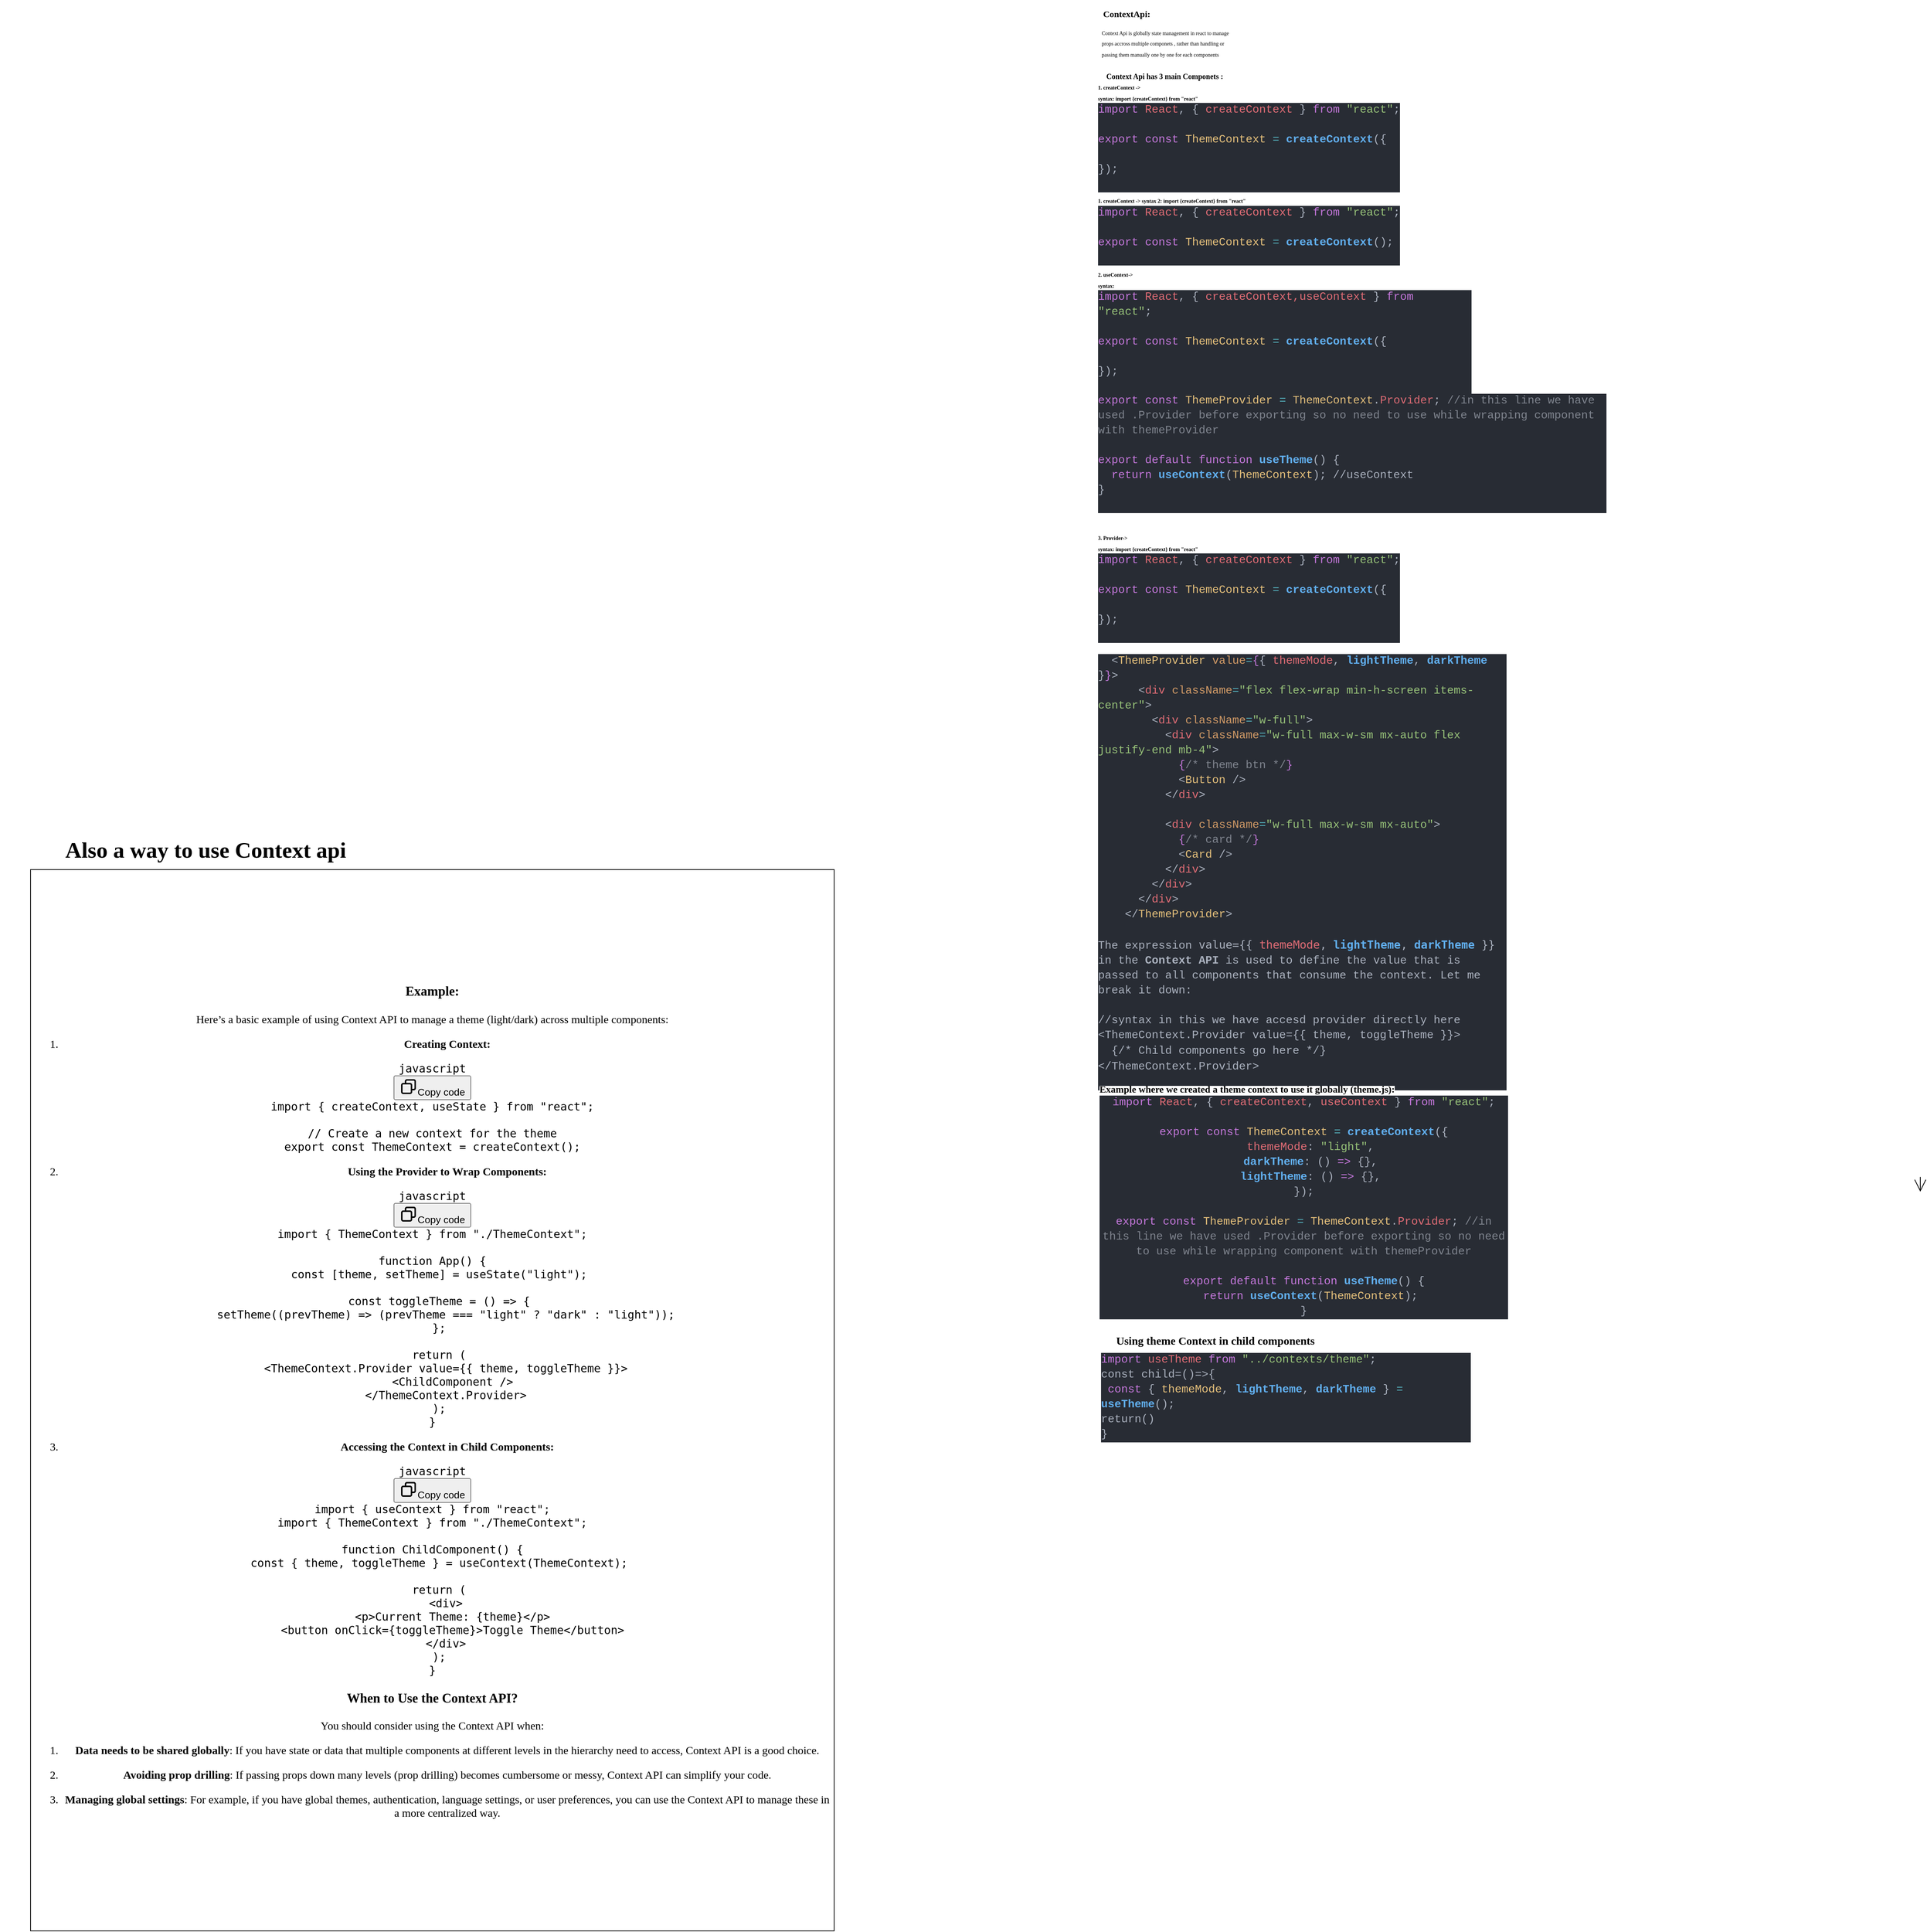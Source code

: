 <mxfile>
    <diagram id="ZFCFdrbxNpFnpmd12jei" name="Page-1">
        <mxGraphModel dx="6640" dy="3255" grid="0" gridSize="10" guides="1" tooltips="1" connect="1" arrows="1" fold="1" page="0" pageScale="1" pageWidth="850" pageHeight="1100" math="0" shadow="0">
            <root>
                <mxCell id="0"/>
                <mxCell id="1" parent="0"/>
                <mxCell id="2" value="&lt;p&gt;&lt;b&gt;&lt;font face=&quot;Comic Sans MS&quot;&gt;ContextApi:&amp;nbsp;&lt;/font&gt;&lt;/b&gt;&lt;/p&gt;" style="text;strokeColor=none;fillColor=none;html=1;align=center;verticalAlign=middle;whiteSpace=wrap;rounded=0;" vertex="1" parent="1">
                    <mxGeometry x="-155" y="-43" width="60" height="30" as="geometry"/>
                </mxCell>
                <mxCell id="4" value="&lt;font style=&quot;font-size: 7px;&quot;&gt;Context Api is globally state management in react to manage props accross multiple componets , rather than handling or passing them manually one by one for each components&amp;nbsp;&lt;/font&gt;" style="text;strokeColor=none;fillColor=none;html=1;align=left;verticalAlign=middle;whiteSpace=wrap;rounded=0;fontFamily=Comic Sans MS;" vertex="1" parent="1">
                    <mxGeometry x="-162" y="-20" width="183" height="59" as="geometry"/>
                </mxCell>
                <mxCell id="5" value="&lt;b&gt;&lt;font style=&quot;font-size: 10px;&quot;&gt;Context Api has 3 main Componets :&lt;/font&gt;&lt;/b&gt;" style="text;html=1;align=center;verticalAlign=middle;resizable=0;points=[];autosize=1;strokeColor=none;fillColor=none;fontSize=7;fontFamily=Comic Sans MS;" vertex="1" parent="1">
                    <mxGeometry x="-174" y="43" width="195" height="24" as="geometry"/>
                </mxCell>
                <mxCell id="6" value="&lt;span style=&quot;font-size: 7px;&quot;&gt;&lt;b&gt;1. createContext -&amp;gt;&amp;nbsp;&lt;br&gt;syntax: import {createContext} from &quot;react&quot;&lt;br&gt;&lt;/b&gt;&lt;/span&gt;&lt;div style=&quot;color: rgb(171, 178, 191); background-color: rgb(40, 44, 52); font-family: Consolas, &amp;quot;Courier New&amp;quot;, monospace; font-size: 15px; line-height: 20px;&quot;&gt;&lt;div&gt;&lt;span style=&quot;color: #c678dd;&quot;&gt;import&lt;/span&gt; &lt;span style=&quot;color: #e06c75;&quot;&gt;React&lt;/span&gt;, { &lt;span style=&quot;color: #e06c75;&quot;&gt;createContext&lt;/span&gt;&amp;nbsp;} &lt;span style=&quot;color: #c678dd;&quot;&gt;from&lt;/span&gt; &lt;span style=&quot;color: #98c379;&quot;&gt;&quot;react&quot;&lt;/span&gt;;&lt;/div&gt;&lt;br&gt;&lt;div&gt;&lt;span style=&quot;color: #c678dd;&quot;&gt;export&lt;/span&gt; &lt;span style=&quot;color: #c678dd;&quot;&gt;const&lt;/span&gt; &lt;span style=&quot;color: #e5c07b;&quot;&gt;ThemeContext&lt;/span&gt; &lt;span style=&quot;color: #56b6c2;&quot;&gt;=&lt;/span&gt; &lt;span style=&quot;color: #61afef;font-weight: bold;&quot;&gt;createContext&lt;/span&gt;({&lt;/div&gt;&lt;div&gt;&lt;br&gt;&lt;/div&gt;&lt;div&gt;});&lt;/div&gt;&lt;br&gt;&lt;/div&gt;" style="text;strokeColor=none;fillColor=none;html=1;align=left;verticalAlign=middle;whiteSpace=wrap;rounded=0;fontFamily=Comic Sans MS;" vertex="1" parent="1">
                    <mxGeometry x="-167" y="53" width="503" height="165" as="geometry"/>
                </mxCell>
                <mxCell id="7" value="&lt;span style=&quot;font-size: 7px;&quot;&gt;&lt;b&gt;1. createContext -&amp;gt;&amp;nbsp;syntax 2: import {createContext} from &quot;react&quot;&lt;br&gt;&lt;/b&gt;&lt;/span&gt;&lt;div style=&quot;color: rgb(171, 178, 191); background-color: rgb(40, 44, 52); font-family: Consolas, &amp;quot;Courier New&amp;quot;, monospace; font-size: 15px; line-height: 20px;&quot;&gt;&lt;div&gt;&lt;span style=&quot;color: #c678dd;&quot;&gt;import&lt;/span&gt; &lt;span style=&quot;color: #e06c75;&quot;&gt;React&lt;/span&gt;, { &lt;span style=&quot;color: #e06c75;&quot;&gt;createContext&lt;/span&gt;&amp;nbsp;} &lt;span style=&quot;color: #c678dd;&quot;&gt;from&lt;/span&gt; &lt;span style=&quot;color: #98c379;&quot;&gt;&quot;react&quot;&lt;/span&gt;;&lt;/div&gt;&lt;br&gt;&lt;div&gt;&lt;span style=&quot;color: #c678dd;&quot;&gt;export&lt;/span&gt; &lt;span style=&quot;color: #c678dd;&quot;&gt;const&lt;/span&gt; &lt;span style=&quot;color: #e5c07b;&quot;&gt;ThemeContext&lt;/span&gt; &lt;span style=&quot;color: #56b6c2;&quot;&gt;=&lt;/span&gt; &lt;span style=&quot;color: #61afef;font-weight: bold;&quot;&gt;createContext&lt;/span&gt;();&lt;/div&gt;&lt;br&gt;&lt;/div&gt;" style="text;strokeColor=none;fillColor=none;html=1;align=left;verticalAlign=middle;whiteSpace=wrap;rounded=0;fontFamily=Comic Sans MS;" vertex="1" parent="1">
                    <mxGeometry x="-167" y="178" width="503" height="165" as="geometry"/>
                </mxCell>
                <mxCell id="8" value="&lt;span style=&quot;font-size: 7px;&quot;&gt;&lt;b&gt;2. useContext-&amp;gt;&amp;nbsp;&lt;br&gt;syntax:&amp;nbsp;&lt;br&gt;&lt;/b&gt;&lt;/span&gt;&lt;div style=&quot;color: rgb(171, 178, 191); background-color: rgb(40, 44, 52); font-family: Consolas, &amp;quot;Courier New&amp;quot;, monospace; font-size: 15px; line-height: 20px;&quot;&gt;&lt;div&gt;&lt;span style=&quot;color: #c678dd;&quot;&gt;import&lt;/span&gt; &lt;span style=&quot;color: #e06c75;&quot;&gt;React&lt;/span&gt;, { &lt;span style=&quot;color: #e06c75;&quot;&gt;createContext,useContext&lt;/span&gt;&amp;nbsp;} &lt;span style=&quot;color: #c678dd;&quot;&gt;from&lt;/span&gt; &lt;span style=&quot;color: #98c379;&quot;&gt;&quot;react&quot;&lt;/span&gt;;&lt;/div&gt;&lt;br&gt;&lt;div&gt;&lt;span style=&quot;color: #c678dd;&quot;&gt;export&lt;/span&gt; &lt;span style=&quot;color: #c678dd;&quot;&gt;const&lt;/span&gt; &lt;span style=&quot;color: #e5c07b;&quot;&gt;ThemeContext&lt;/span&gt; &lt;span style=&quot;color: #56b6c2;&quot;&gt;=&lt;/span&gt; &lt;span style=&quot;color: #61afef;font-weight: bold;&quot;&gt;createContext&lt;/span&gt;({&lt;/div&gt;&lt;div&gt;&lt;br&gt;&lt;/div&gt;&lt;div&gt;});&lt;/div&gt;&lt;br&gt;&lt;/div&gt;" style="text;strokeColor=none;fillColor=none;html=1;align=left;verticalAlign=middle;whiteSpace=wrap;rounded=0;fontFamily=Comic Sans MS;" vertex="1" parent="1">
                    <mxGeometry x="-167" y="309" width="503" height="176" as="geometry"/>
                </mxCell>
                <mxCell id="9" value="&lt;div style=&quot;color: rgb(171, 178, 191); background-color: rgb(40, 44, 52); font-family: Consolas, &amp;quot;Courier New&amp;quot;, monospace; font-weight: normal; font-size: 15px; line-height: 20px;&quot;&gt;&lt;div&gt;&lt;span style=&quot;color: #c678dd;&quot;&gt;export&lt;/span&gt;&lt;span style=&quot;color: #abb2bf;&quot;&gt; &lt;/span&gt;&lt;span style=&quot;color: #c678dd;&quot;&gt;const&lt;/span&gt;&lt;span style=&quot;color: #abb2bf;&quot;&gt; &lt;/span&gt;&lt;span style=&quot;color: #e5c07b;&quot;&gt;ThemeProvider&lt;/span&gt;&lt;span style=&quot;color: #abb2bf;&quot;&gt; &lt;/span&gt;&lt;span style=&quot;color: #56b6c2;&quot;&gt;=&lt;/span&gt;&lt;span style=&quot;color: #abb2bf;&quot;&gt; &lt;/span&gt;&lt;span style=&quot;color: #e5c07b;&quot;&gt;ThemeContext&lt;/span&gt;&lt;span style=&quot;color: #abb2bf;&quot;&gt;.&lt;/span&gt;&lt;span style=&quot;color: #e06c75;&quot;&gt;Provider&lt;/span&gt;&lt;span style=&quot;color: #abb2bf;&quot;&gt;; &lt;/span&gt;&lt;span style=&quot;color: #7f848e;&quot;&gt;//in this line we have used .Provider before exporting so no need to use while wrapping component with themeProvider&lt;/span&gt;&lt;/div&gt;&lt;br&gt;&lt;div&gt;&lt;span style=&quot;color: #c678dd;&quot;&gt;export&lt;/span&gt;&lt;span style=&quot;color: #abb2bf;&quot;&gt; &lt;/span&gt;&lt;span style=&quot;color: #c678dd;&quot;&gt;default&lt;/span&gt;&lt;span style=&quot;color: #abb2bf;&quot;&gt; &lt;/span&gt;&lt;span style=&quot;color: #c678dd;&quot;&gt;function&lt;/span&gt;&lt;span style=&quot;color: #abb2bf;&quot;&gt; &lt;/span&gt;&lt;span style=&quot;color: #61afef;font-weight: bold;&quot;&gt;useTheme&lt;/span&gt;&lt;span style=&quot;color: #abb2bf;&quot;&gt;() {&lt;/span&gt;&lt;/div&gt;&lt;div&gt;&lt;span style=&quot;color: #abb2bf;&quot;&gt;&amp;nbsp; &lt;/span&gt;&lt;span style=&quot;color: #c678dd;&quot;&gt;return&lt;/span&gt;&lt;span style=&quot;color: #abb2bf;&quot;&gt; &lt;/span&gt;&lt;span style=&quot;color: #61afef;font-weight: bold;&quot;&gt;useContext&lt;/span&gt;&lt;span style=&quot;color: #abb2bf;&quot;&gt;(&lt;/span&gt;&lt;span style=&quot;color: #e5c07b;&quot;&gt;ThemeContext&lt;/span&gt;&lt;span style=&quot;color: #abb2bf;&quot;&gt;); //useContext&lt;/span&gt;&lt;/div&gt;&lt;div&gt;&lt;span style=&quot;color: #abb2bf;&quot;&gt;}&lt;/span&gt;&lt;/div&gt;&lt;br&gt;&lt;/div&gt;" style="text;whiteSpace=wrap;html=1;fontSize=10;fontFamily=Comic Sans MS;" vertex="1" parent="1">
                    <mxGeometry x="-167" y="474" width="684" height="150" as="geometry"/>
                </mxCell>
                <mxCell id="10" value="&lt;span style=&quot;font-size: 7px;&quot;&gt;&lt;b&gt;3. Provider-&amp;gt;&amp;nbsp;&lt;br&gt;syntax: import {createContext} from &quot;react&quot;&lt;br&gt;&lt;/b&gt;&lt;/span&gt;&lt;div style=&quot;color: rgb(171, 178, 191); background-color: rgb(40, 44, 52); font-family: Consolas, &amp;quot;Courier New&amp;quot;, monospace; font-size: 15px; line-height: 20px;&quot;&gt;&lt;div&gt;&lt;span style=&quot;color: #c678dd;&quot;&gt;import&lt;/span&gt; &lt;span style=&quot;color: #e06c75;&quot;&gt;React&lt;/span&gt;, { &lt;span style=&quot;color: #e06c75;&quot;&gt;createContext&lt;/span&gt;&amp;nbsp;} &lt;span style=&quot;color: #c678dd;&quot;&gt;from&lt;/span&gt; &lt;span style=&quot;color: #98c379;&quot;&gt;&quot;react&quot;&lt;/span&gt;;&lt;/div&gt;&lt;br&gt;&lt;div&gt;&lt;span style=&quot;color: #c678dd;&quot;&gt;export&lt;/span&gt; &lt;span style=&quot;color: #c678dd;&quot;&gt;const&lt;/span&gt; &lt;span style=&quot;color: #e5c07b;&quot;&gt;ThemeContext&lt;/span&gt; &lt;span style=&quot;color: #56b6c2;&quot;&gt;=&lt;/span&gt; &lt;span style=&quot;color: #61afef;font-weight: bold;&quot;&gt;createContext&lt;/span&gt;({&lt;/div&gt;&lt;div&gt;&lt;br&gt;&lt;/div&gt;&lt;div&gt;});&lt;/div&gt;&lt;br&gt;&lt;/div&gt;" style="text;strokeColor=none;fillColor=none;html=1;align=left;verticalAlign=middle;whiteSpace=wrap;rounded=0;fontFamily=Comic Sans MS;" vertex="1" parent="1">
                    <mxGeometry x="-167" y="652" width="503" height="176" as="geometry"/>
                </mxCell>
                <mxCell id="13" value="&lt;div style=&quot;background-color: rgb(40, 44, 52); line-height: 20px;&quot;&gt;&lt;div style=&quot;color: rgb(171, 178, 191); font-family: Consolas, &amp;quot;Courier New&amp;quot;, monospace; font-size: 15px; font-weight: normal;&quot;&gt;&lt;span style=&quot;color: #abb2bf;&quot;&gt;&amp;nbsp; &lt;/span&gt;&lt;span style=&quot;color: #abb2bf;&quot;&gt;&amp;lt;&lt;/span&gt;&lt;span style=&quot;color: #e5c07b;&quot;&gt;ThemeProvider&lt;/span&gt;&lt;span style=&quot;color: #abb2bf;&quot;&gt; &lt;/span&gt;&lt;span style=&quot;color: #d19a66;&quot;&gt;value&lt;/span&gt;&lt;span style=&quot;color: #56b6c2;&quot;&gt;=&lt;/span&gt;&lt;span style=&quot;color: #c678dd;&quot;&gt;{&lt;/span&gt;&lt;span style=&quot;color: #abb2bf;&quot;&gt;{ &lt;/span&gt;&lt;span style=&quot;color: #e06c75;&quot;&gt;themeMode&lt;/span&gt;&lt;span style=&quot;color: #abb2bf;&quot;&gt;, &lt;/span&gt;&lt;span style=&quot;color: #61afef;font-weight: bold;&quot;&gt;lightTheme&lt;/span&gt;&lt;span style=&quot;color: #abb2bf;&quot;&gt;, &lt;/span&gt;&lt;span style=&quot;color: #61afef;font-weight: bold;&quot;&gt;darkTheme&lt;/span&gt;&lt;span style=&quot;color: #abb2bf;&quot;&gt; }&lt;/span&gt;&lt;span style=&quot;color: #c678dd;&quot;&gt;}&lt;/span&gt;&lt;span style=&quot;color: #abb2bf;&quot;&gt;&amp;gt;&lt;/span&gt;&lt;/div&gt;&lt;div style=&quot;color: rgb(171, 178, 191); font-family: Consolas, &amp;quot;Courier New&amp;quot;, monospace; font-size: 15px; font-weight: normal;&quot;&gt;&lt;span style=&quot;color: #abb2bf;&quot;&gt;&amp;nbsp; &amp;nbsp; &amp;nbsp; &lt;/span&gt;&lt;span style=&quot;color: #abb2bf;&quot;&gt;&amp;lt;&lt;/span&gt;&lt;span style=&quot;color: #e06c75;&quot;&gt;div&lt;/span&gt;&lt;span style=&quot;color: #abb2bf;&quot;&gt; &lt;/span&gt;&lt;span style=&quot;color: #d19a66;&quot;&gt;className&lt;/span&gt;&lt;span style=&quot;color: #56b6c2;&quot;&gt;=&lt;/span&gt;&lt;span style=&quot;color: #98c379;&quot;&gt;&quot;flex flex-wrap min-h-screen items-center&quot;&lt;/span&gt;&lt;span style=&quot;color: #abb2bf;&quot;&gt;&amp;gt;&lt;/span&gt;&lt;/div&gt;&lt;div style=&quot;color: rgb(171, 178, 191); font-family: Consolas, &amp;quot;Courier New&amp;quot;, monospace; font-size: 15px; font-weight: normal;&quot;&gt;&lt;span style=&quot;color: #abb2bf;&quot;&gt;&amp;nbsp; &amp;nbsp; &amp;nbsp; &amp;nbsp; &lt;/span&gt;&lt;span style=&quot;color: #abb2bf;&quot;&gt;&amp;lt;&lt;/span&gt;&lt;span style=&quot;color: #e06c75;&quot;&gt;div&lt;/span&gt;&lt;span style=&quot;color: #abb2bf;&quot;&gt; &lt;/span&gt;&lt;span style=&quot;color: #d19a66;&quot;&gt;className&lt;/span&gt;&lt;span style=&quot;color: #56b6c2;&quot;&gt;=&lt;/span&gt;&lt;span style=&quot;color: #98c379;&quot;&gt;&quot;w-full&quot;&lt;/span&gt;&lt;span style=&quot;color: #abb2bf;&quot;&gt;&amp;gt;&lt;/span&gt;&lt;/div&gt;&lt;div style=&quot;color: rgb(171, 178, 191); font-family: Consolas, &amp;quot;Courier New&amp;quot;, monospace; font-size: 15px; font-weight: normal;&quot;&gt;&lt;span style=&quot;color: #abb2bf;&quot;&gt;&amp;nbsp; &amp;nbsp; &amp;nbsp; &amp;nbsp; &amp;nbsp; &lt;/span&gt;&lt;span style=&quot;color: #abb2bf;&quot;&gt;&amp;lt;&lt;/span&gt;&lt;span style=&quot;color: #e06c75;&quot;&gt;div&lt;/span&gt;&lt;span style=&quot;color: #abb2bf;&quot;&gt; &lt;/span&gt;&lt;span style=&quot;color: #d19a66;&quot;&gt;className&lt;/span&gt;&lt;span style=&quot;color: #56b6c2;&quot;&gt;=&lt;/span&gt;&lt;span style=&quot;color: #98c379;&quot;&gt;&quot;w-full max-w-sm mx-auto flex justify-end mb-4&quot;&lt;/span&gt;&lt;span style=&quot;color: #abb2bf;&quot;&gt;&amp;gt;&lt;/span&gt;&lt;/div&gt;&lt;div style=&quot;color: rgb(171, 178, 191); font-family: Consolas, &amp;quot;Courier New&amp;quot;, monospace; font-size: 15px; font-weight: normal;&quot;&gt;&lt;span style=&quot;color: #abb2bf;&quot;&gt;&amp;nbsp; &amp;nbsp; &amp;nbsp; &amp;nbsp; &amp;nbsp; &amp;nbsp; &lt;/span&gt;&lt;span style=&quot;color: #c678dd;&quot;&gt;{&lt;/span&gt;&lt;span style=&quot;color: #7f848e;&quot;&gt;/* theme btn */&lt;/span&gt;&lt;span style=&quot;color: #c678dd;&quot;&gt;}&lt;/span&gt;&lt;/div&gt;&lt;div style=&quot;color: rgb(171, 178, 191); font-family: Consolas, &amp;quot;Courier New&amp;quot;, monospace; font-size: 15px; font-weight: normal;&quot;&gt;&lt;span style=&quot;color: #abb2bf;&quot;&gt;&amp;nbsp; &amp;nbsp; &amp;nbsp; &amp;nbsp; &amp;nbsp; &amp;nbsp; &lt;/span&gt;&lt;span style=&quot;color: #abb2bf;&quot;&gt;&amp;lt;&lt;/span&gt;&lt;span style=&quot;color: #e5c07b;&quot;&gt;Button&lt;/span&gt;&lt;span style=&quot;color: #abb2bf;&quot;&gt; &lt;/span&gt;&lt;span style=&quot;color: #abb2bf;&quot;&gt;/&amp;gt;&lt;/span&gt;&lt;/div&gt;&lt;div style=&quot;color: rgb(171, 178, 191); font-family: Consolas, &amp;quot;Courier New&amp;quot;, monospace; font-size: 15px; font-weight: normal;&quot;&gt;&lt;span style=&quot;color: #abb2bf;&quot;&gt;&amp;nbsp; &amp;nbsp; &amp;nbsp; &amp;nbsp; &amp;nbsp; &lt;/span&gt;&lt;span style=&quot;color: #abb2bf;&quot;&gt;&amp;lt;/&lt;/span&gt;&lt;span style=&quot;color: #e06c75;&quot;&gt;div&lt;/span&gt;&lt;span style=&quot;color: #abb2bf;&quot;&gt;&amp;gt;&lt;/span&gt;&lt;/div&gt;&lt;br&gt;&lt;div style=&quot;color: rgb(171, 178, 191); font-family: Consolas, &amp;quot;Courier New&amp;quot;, monospace; font-size: 15px; font-weight: normal;&quot;&gt;&lt;span style=&quot;color: #abb2bf;&quot;&gt;&amp;nbsp; &amp;nbsp; &amp;nbsp; &amp;nbsp; &amp;nbsp; &lt;/span&gt;&lt;span style=&quot;color: #abb2bf;&quot;&gt;&amp;lt;&lt;/span&gt;&lt;span style=&quot;color: #e06c75;&quot;&gt;div&lt;/span&gt;&lt;span style=&quot;color: #abb2bf;&quot;&gt; &lt;/span&gt;&lt;span style=&quot;color: #d19a66;&quot;&gt;className&lt;/span&gt;&lt;span style=&quot;color: #56b6c2;&quot;&gt;=&lt;/span&gt;&lt;span style=&quot;color: #98c379;&quot;&gt;&quot;w-full max-w-sm mx-auto&quot;&lt;/span&gt;&lt;span style=&quot;color: #abb2bf;&quot;&gt;&amp;gt;&lt;/span&gt;&lt;/div&gt;&lt;div style=&quot;color: rgb(171, 178, 191); font-family: Consolas, &amp;quot;Courier New&amp;quot;, monospace; font-size: 15px; font-weight: normal;&quot;&gt;&lt;span style=&quot;color: #abb2bf;&quot;&gt;&amp;nbsp; &amp;nbsp; &amp;nbsp; &amp;nbsp; &amp;nbsp; &amp;nbsp; &lt;/span&gt;&lt;span style=&quot;color: #c678dd;&quot;&gt;{&lt;/span&gt;&lt;span style=&quot;color: #7f848e;&quot;&gt;/* card */&lt;/span&gt;&lt;span style=&quot;color: #c678dd;&quot;&gt;}&lt;/span&gt;&lt;/div&gt;&lt;div style=&quot;color: rgb(171, 178, 191); font-family: Consolas, &amp;quot;Courier New&amp;quot;, monospace; font-size: 15px; font-weight: normal;&quot;&gt;&lt;span style=&quot;color: #abb2bf;&quot;&gt;&amp;nbsp; &amp;nbsp; &amp;nbsp; &amp;nbsp; &amp;nbsp; &amp;nbsp; &lt;/span&gt;&lt;span style=&quot;color: #abb2bf;&quot;&gt;&amp;lt;&lt;/span&gt;&lt;span style=&quot;color: #e5c07b;&quot;&gt;Card&lt;/span&gt;&lt;span style=&quot;color: #abb2bf;&quot;&gt; &lt;/span&gt;&lt;span style=&quot;color: #abb2bf;&quot;&gt;/&amp;gt;&lt;/span&gt;&lt;/div&gt;&lt;div style=&quot;color: rgb(171, 178, 191); font-family: Consolas, &amp;quot;Courier New&amp;quot;, monospace; font-size: 15px; font-weight: normal;&quot;&gt;&lt;span style=&quot;color: #abb2bf;&quot;&gt;&amp;nbsp; &amp;nbsp; &amp;nbsp; &amp;nbsp; &amp;nbsp; &lt;/span&gt;&lt;span style=&quot;color: #abb2bf;&quot;&gt;&amp;lt;/&lt;/span&gt;&lt;span style=&quot;color: #e06c75;&quot;&gt;div&lt;/span&gt;&lt;span style=&quot;color: #abb2bf;&quot;&gt;&amp;gt;&lt;/span&gt;&lt;/div&gt;&lt;div style=&quot;color: rgb(171, 178, 191); font-family: Consolas, &amp;quot;Courier New&amp;quot;, monospace; font-size: 15px; font-weight: normal;&quot;&gt;&lt;span style=&quot;color: #abb2bf;&quot;&gt;&amp;nbsp; &amp;nbsp; &amp;nbsp; &amp;nbsp; &lt;/span&gt;&lt;span style=&quot;color: #abb2bf;&quot;&gt;&amp;lt;/&lt;/span&gt;&lt;span style=&quot;color: #e06c75;&quot;&gt;div&lt;/span&gt;&lt;span style=&quot;color: #abb2bf;&quot;&gt;&amp;gt;&lt;/span&gt;&lt;/div&gt;&lt;div style=&quot;color: rgb(171, 178, 191); font-family: Consolas, &amp;quot;Courier New&amp;quot;, monospace; font-size: 15px; font-weight: normal;&quot;&gt;&lt;span style=&quot;color: #abb2bf;&quot;&gt;&amp;nbsp; &amp;nbsp; &amp;nbsp; &lt;/span&gt;&lt;span style=&quot;color: #abb2bf;&quot;&gt;&amp;lt;/&lt;/span&gt;&lt;span style=&quot;color: #e06c75;&quot;&gt;div&lt;/span&gt;&lt;span style=&quot;color: #abb2bf;&quot;&gt;&amp;gt;&lt;/span&gt;&lt;/div&gt;&lt;div style=&quot;color: rgb(171, 178, 191); font-family: Consolas, &amp;quot;Courier New&amp;quot;, monospace; font-size: 15px; font-weight: normal;&quot;&gt;&lt;span style=&quot;color: #abb2bf;&quot;&gt;&amp;nbsp; &amp;nbsp; &lt;/span&gt;&lt;span style=&quot;color: #abb2bf;&quot;&gt;&amp;lt;/&lt;/span&gt;&lt;span style=&quot;color: #e5c07b;&quot;&gt;ThemeProvider&lt;/span&gt;&lt;span style=&quot;color: #abb2bf;&quot;&gt;&amp;gt;&lt;/span&gt;&lt;/div&gt;&lt;div style=&quot;color: rgb(171, 178, 191); font-family: Consolas, &amp;quot;Courier New&amp;quot;, monospace; font-size: 15px; font-weight: normal;&quot;&gt;&lt;span style=&quot;color: #abb2bf;&quot;&gt;&lt;br&gt;&lt;/span&gt;&lt;/div&gt;&lt;div style=&quot;color: rgb(171, 178, 191); font-family: Consolas, &amp;quot;Courier New&amp;quot;, monospace; font-size: 15px; font-weight: normal;&quot;&gt;The expression &lt;code&gt;value={&lt;span style=&quot;border-color: var(--border-color); color: rgb(171, 178, 191); background-color: rgb(40, 44, 52);&quot;&gt;{&amp;nbsp;&lt;/span&gt;&lt;span style=&quot;border-color: var(--border-color); background-color: rgb(40, 44, 52); color: rgb(224, 108, 117);&quot;&gt;themeMode&lt;/span&gt;&lt;span style=&quot;border-color: var(--border-color); color: rgb(171, 178, 191); background-color: rgb(40, 44, 52);&quot;&gt;,&amp;nbsp;&lt;/span&gt;&lt;span style=&quot;border-color: var(--border-color); background-color: rgb(40, 44, 52); color: rgb(97, 175, 239); font-weight: bold;&quot;&gt;lightTheme&lt;/span&gt;&lt;span style=&quot;border-color: var(--border-color); color: rgb(171, 178, 191); background-color: rgb(40, 44, 52);&quot;&gt;,&amp;nbsp;&lt;/span&gt;&lt;span style=&quot;border-color: var(--border-color); background-color: rgb(40, 44, 52); color: rgb(97, 175, 239); font-weight: bold;&quot;&gt;darkTheme&lt;/span&gt;&lt;span style=&quot;border-color: var(--border-color); color: rgb(171, 178, 191); background-color: rgb(40, 44, 52);&quot;&gt;&amp;nbsp;}&lt;/span&gt;}&lt;/code&gt; in the &lt;strong&gt;Context API&lt;/strong&gt; is used to define the value that is passed to all components that consume the context. Let me break it down:&lt;span style=&quot;color: #abb2bf;&quot;&gt;&lt;br&gt;&lt;/span&gt;&lt;/div&gt;&lt;div style=&quot;color: rgb(171, 178, 191); font-family: Consolas, &amp;quot;Courier New&amp;quot;, monospace; font-size: 15px; font-weight: normal;&quot;&gt;&lt;br&gt;&lt;/div&gt;&lt;div style=&quot;color: rgb(171, 178, 191); font-family: Consolas, &amp;quot;Courier New&amp;quot;, monospace; font-size: 15px; font-weight: normal;&quot;&gt;//syntax in this we have accesd provider directly here&lt;/div&gt;&lt;div style=&quot;&quot;&gt;&lt;div style=&quot;&quot;&gt;&lt;font face=&quot;Consolas, Courier New, monospace&quot; color=&quot;#abb2bf&quot;&gt;&lt;span style=&quot;font-size: 15px;&quot;&gt;&amp;lt;ThemeContext.Provider value={{ theme, toggleTheme }}&amp;gt;&lt;/span&gt;&lt;/font&gt;&lt;/div&gt;&lt;div style=&quot;&quot;&gt;&lt;font face=&quot;Consolas, Courier New, monospace&quot; color=&quot;#abb2bf&quot;&gt;&lt;span style=&quot;font-size: 15px;&quot;&gt;&amp;nbsp; {/* Child components go here */}&lt;/span&gt;&lt;/font&gt;&lt;/div&gt;&lt;div style=&quot;&quot;&gt;&lt;font face=&quot;Consolas, Courier New, monospace&quot; color=&quot;#abb2bf&quot;&gt;&lt;span style=&quot;font-size: 15px;&quot;&gt;&amp;lt;/ThemeContext.Provider&amp;gt;&lt;/span&gt;&lt;/font&gt;&lt;/div&gt;&lt;/div&gt;&lt;div style=&quot;color: rgb(171, 178, 191); font-family: Consolas, &amp;quot;Courier New&amp;quot;, monospace; font-size: 15px; font-weight: normal;&quot;&gt;&lt;br&gt;&lt;/div&gt;&lt;/div&gt;" style="text;whiteSpace=wrap;html=1;fontSize=10;fontFamily=Comic Sans MS;" vertex="1" parent="1">
                    <mxGeometry x="-167.0" y="823.001" width="550" height="362" as="geometry"/>
                </mxCell>
                <mxCell id="17" style="edgeStyle=none;curved=1;rounded=0;orthogonalLoop=1;jettySize=auto;html=1;fontFamily=Comic Sans MS;fontSize=13;endArrow=open;startSize=14;endSize=14;sourcePerimeterSpacing=8;targetPerimeterSpacing=8;" edge="1" parent="1">
                    <mxGeometry relative="1" as="geometry">
                        <mxPoint x="938" y="1531.166" as="sourcePoint"/>
                        <mxPoint x="938" y="1550.834" as="targetPoint"/>
                    </mxGeometry>
                </mxCell>
                <mxCell id="19" value="&lt;b style=&quot;border-color: var(--border-color); color: rgb(0, 0, 0); font-family: &amp;quot;Comic Sans MS&amp;quot;; font-size: 10px; font-style: normal; font-variant-ligatures: normal; font-variant-caps: normal; letter-spacing: normal; orphans: 2; text-align: center; text-indent: 0px; text-transform: none; widows: 2; word-spacing: 0px; -webkit-text-stroke-width: 0px; background-color: rgb(255, 255, 255); text-decoration-thickness: initial; text-decoration-style: initial; text-decoration-color: initial;&quot;&gt;&lt;font style=&quot;border-color: var(--border-color); font-size: 13px;&quot;&gt;Example where we created a theme context to use it globally (theme.js):&lt;/font&gt;&lt;/b&gt;&lt;br style=&quot;border-color: var(--border-color); color: rgb(0, 0, 0); font-family: &amp;quot;Comic Sans MS&amp;quot;; font-size: 10px; font-style: normal; font-variant-ligatures: normal; font-variant-caps: normal; font-weight: 400; letter-spacing: normal; orphans: 2; text-align: center; text-indent: 0px; text-transform: none; widows: 2; word-spacing: 0px; -webkit-text-stroke-width: 0px; background-color: rgb(255, 255, 255); text-decoration-thickness: initial; text-decoration-style: initial; text-decoration-color: initial;&quot;&gt;&lt;div style=&quot;border-color: var(--border-color); font-style: normal; font-variant-ligatures: normal; font-variant-caps: normal; font-weight: 400; letter-spacing: normal; orphans: 2; text-align: center; text-indent: 0px; text-transform: none; widows: 2; word-spacing: 0px; -webkit-text-stroke-width: 0px; text-decoration-thickness: initial; text-decoration-style: initial; text-decoration-color: initial; color: rgb(171, 178, 191); background-color: rgb(40, 44, 52); font-family: Consolas, &amp;quot;Courier New&amp;quot;, monospace; font-size: 15px; line-height: 20px;&quot;&gt;&lt;div style=&quot;border-color: var(--border-color);&quot;&gt;&lt;span style=&quot;border-color: var(--border-color); color: rgb(198, 120, 221);&quot;&gt;import&lt;/span&gt;&lt;span&gt;&amp;nbsp;&lt;/span&gt;&lt;span style=&quot;border-color: var(--border-color); color: rgb(224, 108, 117);&quot;&gt;React&lt;/span&gt;, {&lt;span&gt;&amp;nbsp;&lt;/span&gt;&lt;span style=&quot;border-color: var(--border-color); color: rgb(224, 108, 117);&quot;&gt;createContext&lt;/span&gt;,&lt;span&gt;&amp;nbsp;&lt;/span&gt;&lt;span style=&quot;border-color: var(--border-color); color: rgb(224, 108, 117);&quot;&gt;useContext&lt;/span&gt;&lt;span&gt;&amp;nbsp;&lt;/span&gt;}&lt;span&gt;&amp;nbsp;&lt;/span&gt;&lt;span style=&quot;border-color: var(--border-color); color: rgb(198, 120, 221);&quot;&gt;from&lt;/span&gt;&lt;span&gt;&amp;nbsp;&lt;/span&gt;&lt;span style=&quot;border-color: var(--border-color); color: rgb(152, 195, 121);&quot;&gt;&quot;react&quot;&lt;/span&gt;;&lt;/div&gt;&lt;br style=&quot;border-color: var(--border-color);&quot;&gt;&lt;div style=&quot;border-color: var(--border-color);&quot;&gt;&lt;span style=&quot;border-color: var(--border-color); color: rgb(198, 120, 221);&quot;&gt;export&lt;/span&gt;&lt;span&gt;&amp;nbsp;&lt;/span&gt;&lt;span style=&quot;border-color: var(--border-color); color: rgb(198, 120, 221);&quot;&gt;const&lt;/span&gt;&lt;span&gt;&amp;nbsp;&lt;/span&gt;&lt;span style=&quot;border-color: var(--border-color); color: rgb(229, 192, 123);&quot;&gt;ThemeContext&lt;/span&gt;&lt;span&gt;&amp;nbsp;&lt;/span&gt;&lt;span style=&quot;border-color: var(--border-color); color: rgb(86, 182, 194);&quot;&gt;=&lt;/span&gt;&lt;span&gt;&amp;nbsp;&lt;/span&gt;&lt;span style=&quot;border-color: var(--border-color); color: rgb(97, 175, 239); font-weight: bold;&quot;&gt;createContext&lt;/span&gt;({&lt;/div&gt;&lt;div style=&quot;border-color: var(--border-color);&quot;&gt;&amp;nbsp;&lt;span&gt;&amp;nbsp;&lt;/span&gt;&lt;span style=&quot;border-color: var(--border-color); color: rgb(224, 108, 117);&quot;&gt;themeMode&lt;/span&gt;:&lt;span&gt;&amp;nbsp;&lt;/span&gt;&lt;span style=&quot;border-color: var(--border-color); color: rgb(152, 195, 121);&quot;&gt;&quot;light&quot;&lt;/span&gt;,&lt;/div&gt;&lt;div style=&quot;border-color: var(--border-color);&quot;&gt;&amp;nbsp;&lt;span&gt;&amp;nbsp;&lt;/span&gt;&lt;span style=&quot;border-color: var(--border-color); color: rgb(97, 175, 239); font-weight: bold;&quot;&gt;darkTheme&lt;/span&gt;: ()&lt;span&gt;&amp;nbsp;&lt;/span&gt;&lt;span style=&quot;border-color: var(--border-color); color: rgb(198, 120, 221);&quot;&gt;=&amp;gt;&lt;/span&gt;&lt;span&gt;&amp;nbsp;&lt;/span&gt;{},&lt;/div&gt;&lt;div style=&quot;border-color: var(--border-color);&quot;&gt;&amp;nbsp;&lt;span&gt;&amp;nbsp;&lt;/span&gt;&lt;span style=&quot;border-color: var(--border-color); color: rgb(97, 175, 239); font-weight: bold;&quot;&gt;lightTheme&lt;/span&gt;: ()&lt;span&gt;&amp;nbsp;&lt;/span&gt;&lt;span style=&quot;border-color: var(--border-color); color: rgb(198, 120, 221);&quot;&gt;=&amp;gt;&lt;/span&gt;&lt;span&gt;&amp;nbsp;&lt;/span&gt;{},&lt;/div&gt;&lt;div style=&quot;border-color: var(--border-color);&quot;&gt;});&lt;/div&gt;&lt;br style=&quot;border-color: var(--border-color);&quot;&gt;&lt;div style=&quot;border-color: var(--border-color);&quot;&gt;&lt;span style=&quot;border-color: var(--border-color); color: rgb(198, 120, 221);&quot;&gt;export&lt;/span&gt;&lt;span&gt;&amp;nbsp;&lt;/span&gt;&lt;span style=&quot;border-color: var(--border-color); color: rgb(198, 120, 221);&quot;&gt;const&lt;/span&gt;&lt;span&gt;&amp;nbsp;&lt;/span&gt;&lt;span style=&quot;border-color: var(--border-color); color: rgb(229, 192, 123);&quot;&gt;ThemeProvider&lt;/span&gt;&lt;span&gt;&amp;nbsp;&lt;/span&gt;&lt;span style=&quot;border-color: var(--border-color); color: rgb(86, 182, 194);&quot;&gt;=&lt;/span&gt;&lt;span&gt;&amp;nbsp;&lt;/span&gt;&lt;span style=&quot;border-color: var(--border-color); color: rgb(229, 192, 123);&quot;&gt;ThemeContext&lt;/span&gt;.&lt;span style=&quot;border-color: var(--border-color); color: rgb(224, 108, 117);&quot;&gt;Provider&lt;/span&gt;;&lt;span&gt;&amp;nbsp;&lt;/span&gt;&lt;span style=&quot;border-color: var(--border-color); color: rgb(127, 132, 142);&quot;&gt;//in this line we have used .Provider before exporting so no need to use while wrapping component with themeProvider&lt;/span&gt;&lt;/div&gt;&lt;br style=&quot;border-color: var(--border-color);&quot;&gt;&lt;div style=&quot;border-color: var(--border-color);&quot;&gt;&lt;span style=&quot;border-color: var(--border-color); color: rgb(198, 120, 221);&quot;&gt;export&lt;/span&gt;&lt;span&gt;&amp;nbsp;&lt;/span&gt;&lt;span style=&quot;border-color: var(--border-color); color: rgb(198, 120, 221);&quot;&gt;default&lt;/span&gt;&lt;span&gt;&amp;nbsp;&lt;/span&gt;&lt;span style=&quot;border-color: var(--border-color); color: rgb(198, 120, 221);&quot;&gt;function&lt;/span&gt;&lt;span&gt;&amp;nbsp;&lt;/span&gt;&lt;span style=&quot;border-color: var(--border-color); color: rgb(97, 175, 239); font-weight: bold;&quot;&gt;useTheme&lt;/span&gt;() {&lt;/div&gt;&lt;div style=&quot;border-color: var(--border-color);&quot;&gt;&amp;nbsp;&lt;span&gt;&amp;nbsp;&lt;/span&gt;&lt;span style=&quot;border-color: var(--border-color); color: rgb(198, 120, 221);&quot;&gt;return&lt;/span&gt;&lt;span&gt;&amp;nbsp;&lt;/span&gt;&lt;span style=&quot;border-color: var(--border-color); color: rgb(97, 175, 239); font-weight: bold;&quot;&gt;useContext&lt;/span&gt;(&lt;span style=&quot;border-color: var(--border-color); color: rgb(229, 192, 123);&quot;&gt;ThemeContext&lt;/span&gt;);&lt;/div&gt;&lt;div style=&quot;border-color: var(--border-color);&quot;&gt;}&lt;/div&gt;&lt;/div&gt;" style="text;whiteSpace=wrap;html=1;fontSize=13;fontFamily=Comic Sans MS;" vertex="1" parent="1">
                    <mxGeometry x="-164.997" y="1398.997" width="550" height="353" as="geometry"/>
                </mxCell>
                <mxCell id="20" value="&lt;div style=&quot;color: rgb(171, 178, 191); background-color: rgb(40, 44, 52); font-family: Consolas, &amp;quot;Courier New&amp;quot;, monospace; font-weight: normal; font-size: 15px; line-height: 20px;&quot;&gt;&lt;div&gt;&lt;div style=&quot;line-height: 20px;&quot;&gt;&lt;span style=&quot;color: #c678dd;&quot;&gt;import&lt;/span&gt; &lt;span style=&quot;color: #e06c75;&quot;&gt;useTheme&lt;/span&gt; &lt;span style=&quot;color: #c678dd;&quot;&gt;from&lt;/span&gt; &lt;span style=&quot;color: #98c379;&quot;&gt;&quot;../contexts/theme&quot;&lt;/span&gt;;&lt;/div&gt;&lt;/div&gt;&lt;div style=&quot;line-height: 20px;&quot;&gt;const child=()=&amp;gt;{&lt;/div&gt;&lt;div&gt;&lt;span style=&quot;color: #abb2bf;&quot;&gt;&amp;nbsp;&lt;/span&gt;&lt;span style=&quot;color: #c678dd;&quot;&gt;const&lt;/span&gt;&lt;span style=&quot;color: #abb2bf;&quot;&gt; { &lt;/span&gt;&lt;span style=&quot;color: #e5c07b;&quot;&gt;themeMode&lt;/span&gt;&lt;span style=&quot;color: #abb2bf;&quot;&gt;, &lt;/span&gt;&lt;span style=&quot;color: #61afef;font-weight: bold;&quot;&gt;lightTheme&lt;/span&gt;&lt;span style=&quot;color: #abb2bf;&quot;&gt;, &lt;/span&gt;&lt;span style=&quot;color: #61afef;font-weight: bold;&quot;&gt;darkTheme&lt;/span&gt;&lt;span style=&quot;color: #abb2bf;&quot;&gt; } &lt;/span&gt;&lt;span style=&quot;color: #56b6c2;&quot;&gt;=&lt;/span&gt;&lt;span style=&quot;color: #abb2bf;&quot;&gt; &lt;/span&gt;&lt;span style=&quot;color: #61afef;font-weight: bold;&quot;&gt;useTheme&lt;/span&gt;&lt;span style=&quot;color: #abb2bf;&quot;&gt;();&lt;/span&gt;&lt;/div&gt;&lt;div&gt;&lt;span style=&quot;color: #abb2bf;&quot;&gt;return()&lt;/span&gt;&lt;/div&gt;&lt;div&gt;&lt;span style=&quot;color: #abb2bf;&quot;&gt;}&lt;/span&gt;&lt;/div&gt;&lt;/div&gt;" style="text;whiteSpace=wrap;html=1;fontSize=13;fontFamily=Comic Sans MS;" vertex="1" parent="1">
                    <mxGeometry x="-162.994" y="1759.996" width="498" height="42" as="geometry"/>
                </mxCell>
                <mxCell id="21" value="&lt;b&gt;&lt;font style=&quot;font-size: 15px;&quot;&gt;Using theme Context in child components&lt;/font&gt;&lt;/b&gt;" style="text;html=1;align=center;verticalAlign=middle;resizable=0;points=[];autosize=1;strokeColor=none;fillColor=none;fontSize=13;fontFamily=Comic Sans MS;" vertex="1" parent="1">
                    <mxGeometry x="-167" y="1735" width="317" height="30" as="geometry"/>
                </mxCell>
                <mxCell id="23" value="&lt;h3&gt;&lt;strong&gt;Example:&lt;/strong&gt;&lt;/h3&gt;&lt;p&gt;Here’s a basic example of using Context API to manage a theme (light/dark) across multiple components:&lt;/p&gt;&lt;ol&gt;&lt;li&gt;&lt;strong&gt;Creating Context:&lt;/strong&gt;&lt;/li&gt;&lt;/ol&gt;&lt;pre class=&quot;!overflow-visible&quot;&gt;&lt;div class=&quot;dark bg-gray-950 contain-inline-size rounded-md border-[0.5px] border-token-border-medium relative&quot;&gt;&lt;div class=&quot;flex items-center text-token-text-secondary bg-token-main-surface-secondary px-4 py-2 text-xs font-sans justify-between rounded-t-md h-9&quot;&gt;javascript&lt;/div&gt;&lt;div class=&quot;sticky top-9 md:top-[5.75rem]&quot;&gt;&lt;div class=&quot;absolute bottom-0 right-2 flex h-9 items-center&quot;&gt;&lt;div class=&quot;flex items-center rounded bg-token-main-surface-secondary px-2 font-sans text-xs text-token-text-secondary&quot;&gt;&lt;span data-state=&quot;closed&quot; class=&quot;&quot;&gt;&lt;button class=&quot;flex gap-1 items-center py-1&quot;&gt;&lt;svg class=&quot;icon-sm&quot; xmlns=&quot;http://www.w3.org/2000/svg&quot; fill=&quot;none&quot; viewBox=&quot;0 0 24 24&quot; height=&quot;24&quot; width=&quot;24&quot;&gt;&lt;path fill=&quot;currentColor&quot; d=&quot;M7 5C7 3.343 8.343 2 10 2H19C20.657 2 22 3.343 22 5V14C22 15.657 20.657 17 19 17H17V19C17 20.657 15.657 22 14 22H5C3.343 22 2 20.657 2 19V10C2 8.343 3.343 7 5 7H7V5ZM9 7H14C15.657 7 17 8.343 17 10V15H19C19.552 15 20 14.552 20 14V5C20 4.448 19.552 4 19 4H10C9.448 4 9 4.448 9 5V7ZM5 9C4.448 9 4 9.448 4 10V19C4 19.552 4.448 20 5 20H14C14.552 20 15 19.552 15 19V10C15 9.448 14.552 9 14 9H5Z&quot; clip-rule=&quot;evenodd&quot; fill-rule=&quot;evenodd&quot;&gt;&lt;/path&gt;&lt;/svg&gt;Copy code&lt;/button&gt;&lt;/span&gt;&lt;/div&gt;&lt;/div&gt;&lt;/div&gt;&lt;div dir=&quot;ltr&quot; class=&quot;overflow-y-auto p-4&quot;&gt;&lt;code class=&quot;!whitespace-pre hljs language-javascript&quot;&gt;&lt;span class=&quot;hljs-keyword&quot;&gt;import&lt;/span&gt; { createContext, useState } &lt;span class=&quot;hljs-keyword&quot;&gt;from&lt;/span&gt; &lt;span class=&quot;hljs-string&quot;&gt;&quot;react&quot;&lt;/span&gt;;&lt;br/&gt;&lt;br/&gt;&lt;span class=&quot;hljs-comment&quot;&gt;// Create a new context for the theme&lt;/span&gt;&lt;br/&gt;&lt;span class=&quot;hljs-keyword&quot;&gt;export&lt;/span&gt; &lt;span class=&quot;hljs-keyword&quot;&gt;const&lt;/span&gt; &lt;span class=&quot;hljs-title class_&quot;&gt;ThemeContext&lt;/span&gt; = &lt;span class=&quot;hljs-title function_&quot;&gt;createContext&lt;/span&gt;();&lt;br/&gt;&lt;/code&gt;&lt;/div&gt;&lt;/div&gt;&lt;/pre&gt;&lt;ol start=&quot;2&quot;&gt;&lt;li&gt;&lt;strong&gt;Using the Provider to Wrap Components:&lt;/strong&gt;&lt;/li&gt;&lt;/ol&gt;&lt;pre class=&quot;!overflow-visible&quot;&gt;&lt;div class=&quot;dark bg-gray-950 contain-inline-size rounded-md border-[0.5px] border-token-border-medium relative&quot;&gt;&lt;div class=&quot;flex items-center text-token-text-secondary bg-token-main-surface-secondary px-4 py-2 text-xs font-sans justify-between rounded-t-md h-9&quot;&gt;javascript&lt;/div&gt;&lt;div class=&quot;sticky top-9 md:top-[5.75rem]&quot;&gt;&lt;div class=&quot;absolute bottom-0 right-2 flex h-9 items-center&quot;&gt;&lt;div class=&quot;flex items-center rounded bg-token-main-surface-secondary px-2 font-sans text-xs text-token-text-secondary&quot;&gt;&lt;span data-state=&quot;closed&quot; class=&quot;&quot;&gt;&lt;button class=&quot;flex gap-1 items-center py-1&quot;&gt;&lt;svg class=&quot;icon-sm&quot; xmlns=&quot;http://www.w3.org/2000/svg&quot; fill=&quot;none&quot; viewBox=&quot;0 0 24 24&quot; height=&quot;24&quot; width=&quot;24&quot;&gt;&lt;path fill=&quot;currentColor&quot; d=&quot;M7 5C7 3.343 8.343 2 10 2H19C20.657 2 22 3.343 22 5V14C22 15.657 20.657 17 19 17H17V19C17 20.657 15.657 22 14 22H5C3.343 22 2 20.657 2 19V10C2 8.343 3.343 7 5 7H7V5ZM9 7H14C15.657 7 17 8.343 17 10V15H19C19.552 15 20 14.552 20 14V5C20 4.448 19.552 4 19 4H10C9.448 4 9 4.448 9 5V7ZM5 9C4.448 9 4 9.448 4 10V19C4 19.552 4.448 20 5 20H14C14.552 20 15 19.552 15 19V10C15 9.448 14.552 9 14 9H5Z&quot; clip-rule=&quot;evenodd&quot; fill-rule=&quot;evenodd&quot;&gt;&lt;/path&gt;&lt;/svg&gt;Copy code&lt;/button&gt;&lt;/span&gt;&lt;/div&gt;&lt;/div&gt;&lt;/div&gt;&lt;div dir=&quot;ltr&quot; class=&quot;overflow-y-auto p-4&quot;&gt;&lt;code class=&quot;!whitespace-pre hljs language-javascript&quot;&gt;&lt;span class=&quot;hljs-keyword&quot;&gt;import&lt;/span&gt; { &lt;span class=&quot;hljs-title class_&quot;&gt;ThemeContext&lt;/span&gt; } &lt;span class=&quot;hljs-keyword&quot;&gt;from&lt;/span&gt; &lt;span class=&quot;hljs-string&quot;&gt;&quot;./ThemeContext&quot;&lt;/span&gt;;&lt;br/&gt;&lt;br/&gt;&lt;span class=&quot;hljs-keyword&quot;&gt;function&lt;/span&gt; &lt;span class=&quot;hljs-title function_&quot;&gt;App&lt;/span&gt;(&lt;span class=&quot;hljs-params&quot;&gt;&lt;/span&gt;) {&lt;br/&gt;  &lt;span class=&quot;hljs-keyword&quot;&gt;const&lt;/span&gt; [theme, setTheme] = &lt;span class=&quot;hljs-title function_&quot;&gt;useState&lt;/span&gt;(&lt;span class=&quot;hljs-string&quot;&gt;&quot;light&quot;&lt;/span&gt;);&lt;br/&gt;&lt;br/&gt;  &lt;span class=&quot;hljs-keyword&quot;&gt;const&lt;/span&gt; &lt;span class=&quot;hljs-title function_&quot;&gt;toggleTheme&lt;/span&gt; = (&lt;span class=&quot;hljs-params&quot;&gt;&lt;/span&gt;) =&amp;gt; {&lt;br/&gt;    &lt;span class=&quot;hljs-title function_&quot;&gt;setTheme&lt;/span&gt;(&lt;span class=&quot;hljs-function&quot;&gt;(&lt;span class=&quot;hljs-params&quot;&gt;prevTheme&lt;/span&gt;) =&amp;gt;&lt;/span&gt; (prevTheme === &lt;span class=&quot;hljs-string&quot;&gt;&quot;light&quot;&lt;/span&gt; ? &lt;span class=&quot;hljs-string&quot;&gt;&quot;dark&quot;&lt;/span&gt; : &lt;span class=&quot;hljs-string&quot;&gt;&quot;light&quot;&lt;/span&gt;));&lt;br/&gt;  };&lt;br/&gt;&lt;br/&gt;  &lt;span class=&quot;hljs-keyword&quot;&gt;return&lt;/span&gt; (&lt;br/&gt;    &lt;span class=&quot;xml&quot;&gt;&lt;span class=&quot;hljs-tag&quot;&gt;&amp;lt;&lt;span class=&quot;hljs-name&quot;&gt;ThemeContext.Provider&lt;/span&gt; &lt;span class=&quot;hljs-attr&quot;&gt;value&lt;/span&gt;=&lt;span class=&quot;hljs-string&quot;&gt;{{&lt;/span&gt; &lt;span class=&quot;hljs-attr&quot;&gt;theme&lt;/span&gt;, &lt;span class=&quot;hljs-attr&quot;&gt;toggleTheme&lt;/span&gt; }}&amp;gt;&lt;/span&gt;&lt;br/&gt;      &lt;span class=&quot;hljs-tag&quot;&gt;&amp;lt;&lt;span class=&quot;hljs-name&quot;&gt;ChildComponent&lt;/span&gt; /&amp;gt;&lt;/span&gt;&lt;br/&gt;    &lt;span class=&quot;hljs-tag&quot;&gt;&amp;lt;/&lt;span class=&quot;hljs-name&quot;&gt;ThemeContext.Provider&lt;/span&gt;&amp;gt;&lt;/span&gt;&lt;/span&gt;&lt;br/&gt;  );&lt;br/&gt;}&lt;br/&gt;&lt;/code&gt;&lt;/div&gt;&lt;/div&gt;&lt;/pre&gt;&lt;ol start=&quot;3&quot;&gt;&lt;li&gt;&lt;strong&gt;Accessing the Context in Child Components:&lt;/strong&gt;&lt;/li&gt;&lt;/ol&gt;&lt;pre class=&quot;!overflow-visible&quot;&gt;&lt;div class=&quot;dark bg-gray-950 contain-inline-size rounded-md border-[0.5px] border-token-border-medium relative&quot;&gt;&lt;div class=&quot;flex items-center text-token-text-secondary bg-token-main-surface-secondary px-4 py-2 text-xs font-sans justify-between rounded-t-md h-9&quot;&gt;javascript&lt;/div&gt;&lt;div class=&quot;sticky top-9 md:top-[5.75rem]&quot;&gt;&lt;div class=&quot;absolute bottom-0 right-2 flex h-9 items-center&quot;&gt;&lt;div class=&quot;flex items-center rounded bg-token-main-surface-secondary px-2 font-sans text-xs text-token-text-secondary&quot;&gt;&lt;span data-state=&quot;closed&quot; class=&quot;&quot;&gt;&lt;button class=&quot;flex gap-1 items-center py-1&quot;&gt;&lt;svg class=&quot;icon-sm&quot; xmlns=&quot;http://www.w3.org/2000/svg&quot; fill=&quot;none&quot; viewBox=&quot;0 0 24 24&quot; height=&quot;24&quot; width=&quot;24&quot;&gt;&lt;path fill=&quot;currentColor&quot; d=&quot;M7 5C7 3.343 8.343 2 10 2H19C20.657 2 22 3.343 22 5V14C22 15.657 20.657 17 19 17H17V19C17 20.657 15.657 22 14 22H5C3.343 22 2 20.657 2 19V10C2 8.343 3.343 7 5 7H7V5ZM9 7H14C15.657 7 17 8.343 17 10V15H19C19.552 15 20 14.552 20 14V5C20 4.448 19.552 4 19 4H10C9.448 4 9 4.448 9 5V7ZM5 9C4.448 9 4 9.448 4 10V19C4 19.552 4.448 20 5 20H14C14.552 20 15 19.552 15 19V10C15 9.448 14.552 9 14 9H5Z&quot; clip-rule=&quot;evenodd&quot; fill-rule=&quot;evenodd&quot;&gt;&lt;/path&gt;&lt;/svg&gt;Copy code&lt;/button&gt;&lt;/span&gt;&lt;/div&gt;&lt;/div&gt;&lt;/div&gt;&lt;div dir=&quot;ltr&quot; class=&quot;overflow-y-auto p-4&quot;&gt;&lt;code class=&quot;!whitespace-pre hljs language-javascript&quot;&gt;&lt;span class=&quot;hljs-keyword&quot;&gt;import&lt;/span&gt; { useContext } &lt;span class=&quot;hljs-keyword&quot;&gt;from&lt;/span&gt; &lt;span class=&quot;hljs-string&quot;&gt;&quot;react&quot;&lt;/span&gt;;&lt;br/&gt;&lt;span class=&quot;hljs-keyword&quot;&gt;import&lt;/span&gt; { &lt;span class=&quot;hljs-title class_&quot;&gt;ThemeContext&lt;/span&gt; } &lt;span class=&quot;hljs-keyword&quot;&gt;from&lt;/span&gt; &lt;span class=&quot;hljs-string&quot;&gt;&quot;./ThemeContext&quot;&lt;/span&gt;;&lt;br/&gt;&lt;br/&gt;&lt;span class=&quot;hljs-keyword&quot;&gt;function&lt;/span&gt; &lt;span class=&quot;hljs-title function_&quot;&gt;ChildComponent&lt;/span&gt;(&lt;span class=&quot;hljs-params&quot;&gt;&lt;/span&gt;) {&lt;br/&gt;  &lt;span class=&quot;hljs-keyword&quot;&gt;const&lt;/span&gt; { theme, toggleTheme } = &lt;span class=&quot;hljs-title function_&quot;&gt;useContext&lt;/span&gt;(&lt;span class=&quot;hljs-title class_&quot;&gt;ThemeContext&lt;/span&gt;);&lt;br/&gt;&lt;br/&gt;  &lt;span class=&quot;hljs-keyword&quot;&gt;return&lt;/span&gt; (&lt;br/&gt;    &lt;span class=&quot;xml&quot;&gt;&lt;span class=&quot;hljs-tag&quot;&gt;&amp;lt;&lt;span class=&quot;hljs-name&quot;&gt;div&lt;/span&gt;&amp;gt;&lt;/span&gt;&lt;br/&gt;      &lt;span class=&quot;hljs-tag&quot;&gt;&amp;lt;&lt;span class=&quot;hljs-name&quot;&gt;p&lt;/span&gt;&amp;gt;&lt;/span&gt;Current Theme: {theme}&lt;span class=&quot;hljs-tag&quot;&gt;&amp;lt;/&lt;span class=&quot;hljs-name&quot;&gt;p&lt;/span&gt;&amp;gt;&lt;/span&gt;&lt;br/&gt;      &lt;span class=&quot;hljs-tag&quot;&gt;&amp;lt;&lt;span class=&quot;hljs-name&quot;&gt;button&lt;/span&gt; &lt;span class=&quot;hljs-attr&quot;&gt;onClick&lt;/span&gt;=&lt;span class=&quot;hljs-string&quot;&gt;{toggleTheme}&lt;/span&gt;&amp;gt;&lt;/span&gt;Toggle Theme&lt;span class=&quot;hljs-tag&quot;&gt;&amp;lt;/&lt;span class=&quot;hljs-name&quot;&gt;button&lt;/span&gt;&amp;gt;&lt;/span&gt;&lt;br/&gt;    &lt;span class=&quot;hljs-tag&quot;&gt;&amp;lt;/&lt;span class=&quot;hljs-name&quot;&gt;div&lt;/span&gt;&amp;gt;&lt;/span&gt;&lt;/span&gt;&lt;br/&gt;  );&lt;br/&gt;}&lt;br/&gt;&lt;/code&gt;&lt;/div&gt;&lt;/div&gt;&lt;/pre&gt;&lt;h3&gt;&lt;strong&gt;When to Use the Context API?&lt;/strong&gt;&lt;/h3&gt;&lt;p&gt;You should consider using the Context API when:&lt;/p&gt;&lt;ol&gt;&lt;li&gt;&lt;p&gt;&lt;strong&gt;Data needs to be shared globally&lt;/strong&gt;: If you have state or data that multiple components at different levels in the hierarchy need to access, Context API is a good choice.&lt;/p&gt;&lt;/li&gt;&lt;li&gt;&lt;p&gt;&lt;strong&gt;Avoiding prop drilling&lt;/strong&gt;: If passing props down many levels (prop drilling) becomes cumbersome or messy, Context API can simplify your code.&lt;/p&gt;&lt;/li&gt;&lt;li&gt;&lt;p&gt;&lt;strong&gt;Managing global settings&lt;/strong&gt;: For example, if you have global themes, authentication, language settings, or user preferences, you can use the Context API to manage these in a more centralized way.&lt;/p&gt;&lt;/li&gt;&lt;/ol&gt;" style="rounded=0;whiteSpace=wrap;html=1;fontFamily=Comic Sans MS;fontSize=15;" vertex="1" parent="1">
                    <mxGeometry x="-1597" y="1119" width="1078" height="1423" as="geometry"/>
                </mxCell>
                <mxCell id="25" value="&lt;b&gt;&lt;font style=&quot;font-size: 30px;&quot;&gt;Also a way to use Context api&lt;/font&gt;&lt;/b&gt;" style="text;strokeColor=none;fillColor=none;html=1;align=center;verticalAlign=middle;whiteSpace=wrap;rounded=0;fontFamily=Comic Sans MS;fontSize=15;" vertex="1" parent="1">
                    <mxGeometry x="-1638" y="1077" width="552" height="30" as="geometry"/>
                </mxCell>
            </root>
        </mxGraphModel>
    </diagram>
</mxfile>